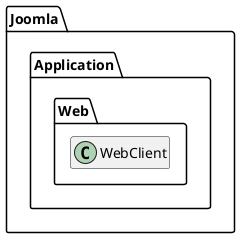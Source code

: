 @startuml
set namespaceSeparator \\
hide members
hide << alias >> circle

class Joomla\\Application\\Web\\WebClient
@enduml

